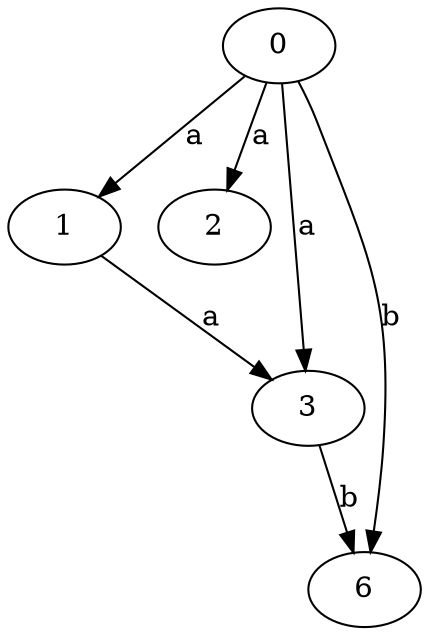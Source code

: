 strict digraph  {
1;
2;
3;
0;
6;
1 -> 3  [label=a];
3 -> 6  [label=b];
0 -> 1  [label=a];
0 -> 2  [label=a];
0 -> 3  [label=a];
0 -> 6  [label=b];
}
